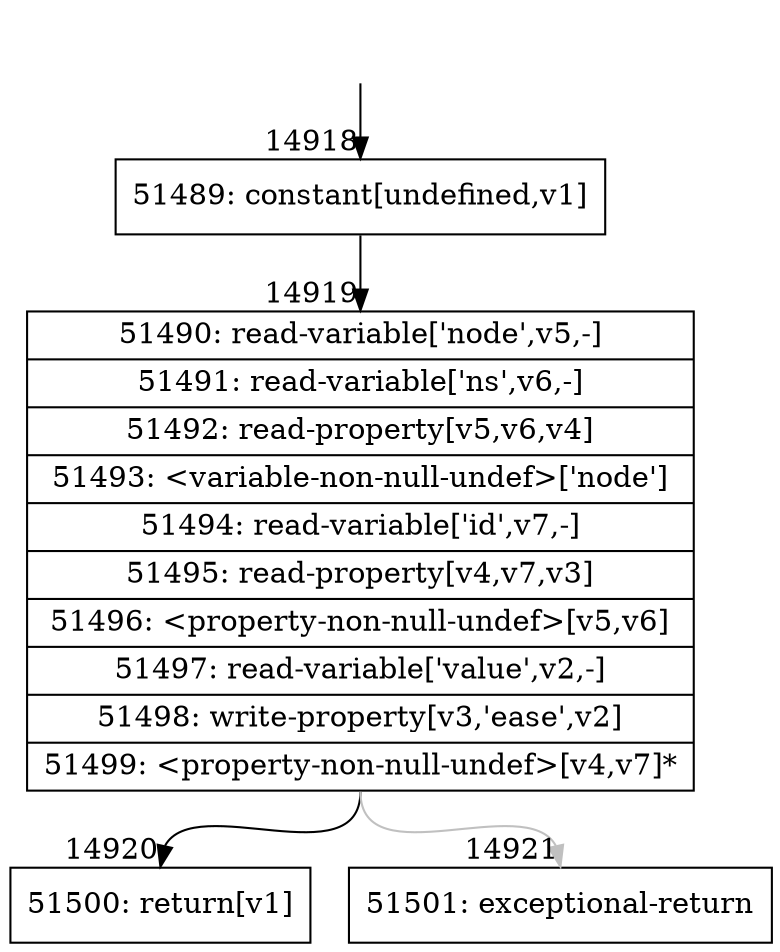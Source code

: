 digraph {
rankdir="TD"
BB_entry1393[shape=none,label=""];
BB_entry1393 -> BB14918 [tailport=s, headport=n, headlabel="    14918"]
BB14918 [shape=record label="{51489: constant[undefined,v1]}" ] 
BB14918 -> BB14919 [tailport=s, headport=n, headlabel="      14919"]
BB14919 [shape=record label="{51490: read-variable['node',v5,-]|51491: read-variable['ns',v6,-]|51492: read-property[v5,v6,v4]|51493: \<variable-non-null-undef\>['node']|51494: read-variable['id',v7,-]|51495: read-property[v4,v7,v3]|51496: \<property-non-null-undef\>[v5,v6]|51497: read-variable['value',v2,-]|51498: write-property[v3,'ease',v2]|51499: \<property-non-null-undef\>[v4,v7]*}" ] 
BB14919 -> BB14920 [tailport=s, headport=n, headlabel="      14920"]
BB14919 -> BB14921 [tailport=s, headport=n, color=gray, headlabel="      14921"]
BB14920 [shape=record label="{51500: return[v1]}" ] 
BB14921 [shape=record label="{51501: exceptional-return}" ] 
//#$~ 8802
}
